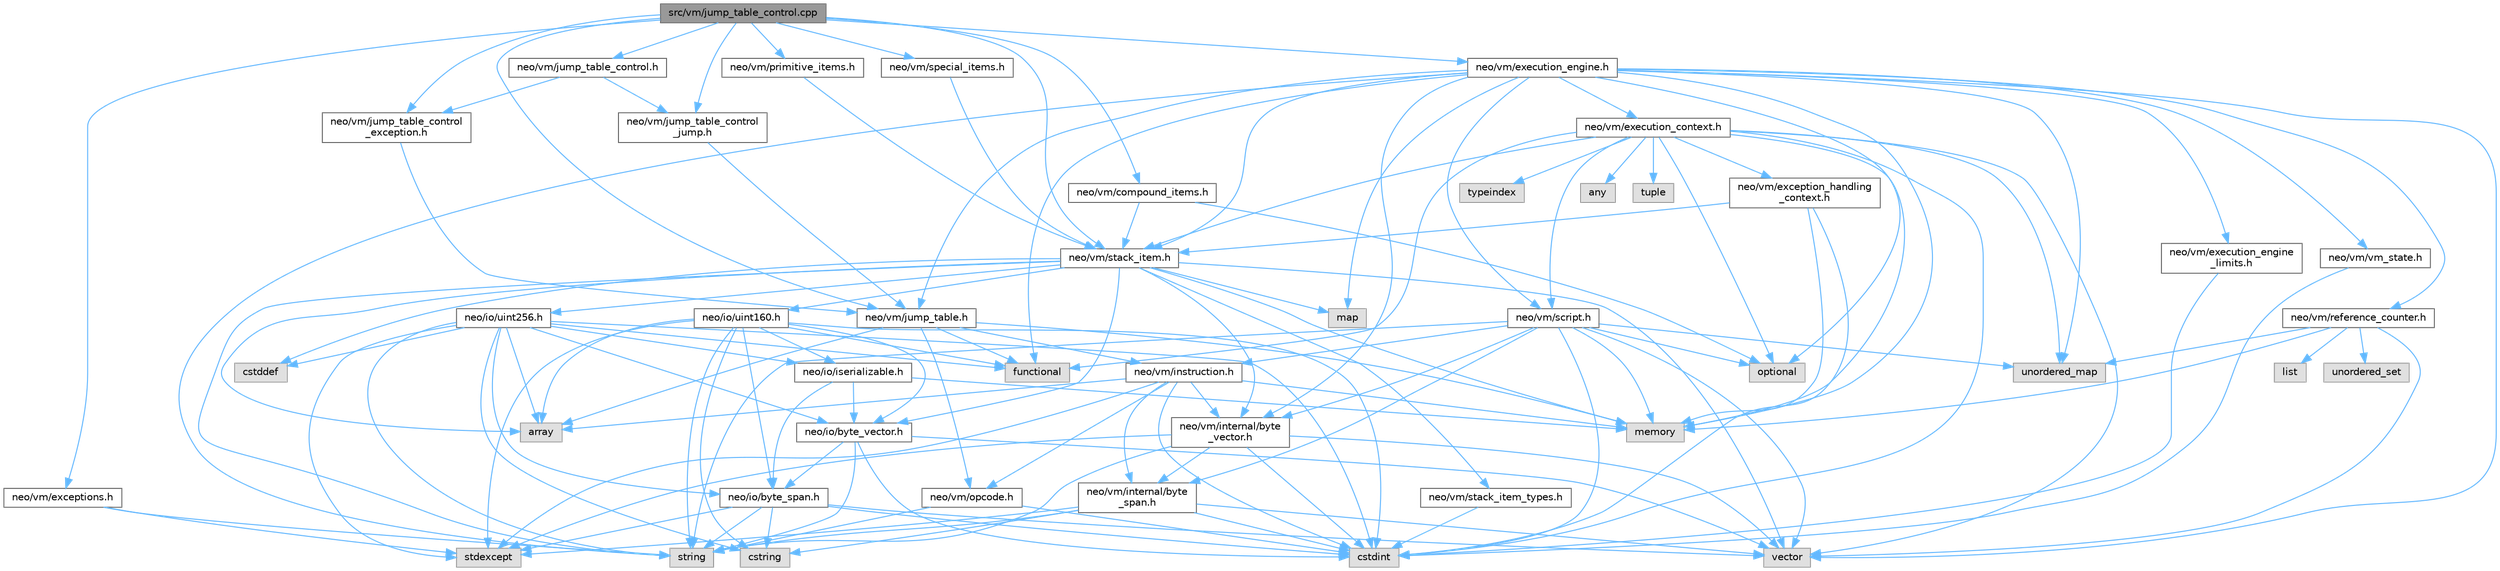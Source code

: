 digraph "src/vm/jump_table_control.cpp"
{
 // LATEX_PDF_SIZE
  bgcolor="transparent";
  edge [fontname=Helvetica,fontsize=10,labelfontname=Helvetica,labelfontsize=10];
  node [fontname=Helvetica,fontsize=10,shape=box,height=0.2,width=0.4];
  Node1 [id="Node000001",label="src/vm/jump_table_control.cpp",height=0.2,width=0.4,color="gray40", fillcolor="grey60", style="filled", fontcolor="black",tooltip=" "];
  Node1 -> Node2 [id="edge134_Node000001_Node000002",color="steelblue1",style="solid",tooltip=" "];
  Node2 [id="Node000002",label="neo/vm/compound_items.h",height=0.2,width=0.4,color="grey40", fillcolor="white", style="filled",URL="$compound__items_8h.html",tooltip=" "];
  Node2 -> Node3 [id="edge135_Node000002_Node000003",color="steelblue1",style="solid",tooltip=" "];
  Node3 [id="Node000003",label="neo/vm/stack_item.h",height=0.2,width=0.4,color="grey40", fillcolor="white", style="filled",URL="$stack__item_8h.html",tooltip=" "];
  Node3 -> Node4 [id="edge136_Node000003_Node000004",color="steelblue1",style="solid",tooltip=" "];
  Node4 [id="Node000004",label="neo/io/byte_vector.h",height=0.2,width=0.4,color="grey40", fillcolor="white", style="filled",URL="$io_2byte__vector_8h.html",tooltip=" "];
  Node4 -> Node5 [id="edge137_Node000004_Node000005",color="steelblue1",style="solid",tooltip=" "];
  Node5 [id="Node000005",label="neo/io/byte_span.h",height=0.2,width=0.4,color="grey40", fillcolor="white", style="filled",URL="$io_2byte__span_8h.html",tooltip=" "];
  Node5 -> Node6 [id="edge138_Node000005_Node000006",color="steelblue1",style="solid",tooltip=" "];
  Node6 [id="Node000006",label="cstdint",height=0.2,width=0.4,color="grey60", fillcolor="#E0E0E0", style="filled",tooltip=" "];
  Node5 -> Node7 [id="edge139_Node000005_Node000007",color="steelblue1",style="solid",tooltip=" "];
  Node7 [id="Node000007",label="cstring",height=0.2,width=0.4,color="grey60", fillcolor="#E0E0E0", style="filled",tooltip=" "];
  Node5 -> Node8 [id="edge140_Node000005_Node000008",color="steelblue1",style="solid",tooltip=" "];
  Node8 [id="Node000008",label="stdexcept",height=0.2,width=0.4,color="grey60", fillcolor="#E0E0E0", style="filled",tooltip=" "];
  Node5 -> Node9 [id="edge141_Node000005_Node000009",color="steelblue1",style="solid",tooltip=" "];
  Node9 [id="Node000009",label="string",height=0.2,width=0.4,color="grey60", fillcolor="#E0E0E0", style="filled",tooltip=" "];
  Node5 -> Node10 [id="edge142_Node000005_Node000010",color="steelblue1",style="solid",tooltip=" "];
  Node10 [id="Node000010",label="vector",height=0.2,width=0.4,color="grey60", fillcolor="#E0E0E0", style="filled",tooltip=" "];
  Node4 -> Node6 [id="edge143_Node000004_Node000006",color="steelblue1",style="solid",tooltip=" "];
  Node4 -> Node9 [id="edge144_Node000004_Node000009",color="steelblue1",style="solid",tooltip=" "];
  Node4 -> Node10 [id="edge145_Node000004_Node000010",color="steelblue1",style="solid",tooltip=" "];
  Node3 -> Node11 [id="edge146_Node000003_Node000011",color="steelblue1",style="solid",tooltip=" "];
  Node11 [id="Node000011",label="neo/io/uint160.h",height=0.2,width=0.4,color="grey40", fillcolor="white", style="filled",URL="$uint160_8h.html",tooltip=" "];
  Node11 -> Node5 [id="edge147_Node000011_Node000005",color="steelblue1",style="solid",tooltip=" "];
  Node11 -> Node4 [id="edge148_Node000011_Node000004",color="steelblue1",style="solid",tooltip=" "];
  Node11 -> Node12 [id="edge149_Node000011_Node000012",color="steelblue1",style="solid",tooltip=" "];
  Node12 [id="Node000012",label="neo/io/iserializable.h",height=0.2,width=0.4,color="grey40", fillcolor="white", style="filled",URL="$iserializable_8h.html",tooltip=" "];
  Node12 -> Node5 [id="edge150_Node000012_Node000005",color="steelblue1",style="solid",tooltip=" "];
  Node12 -> Node4 [id="edge151_Node000012_Node000004",color="steelblue1",style="solid",tooltip=" "];
  Node12 -> Node13 [id="edge152_Node000012_Node000013",color="steelblue1",style="solid",tooltip=" "];
  Node13 [id="Node000013",label="memory",height=0.2,width=0.4,color="grey60", fillcolor="#E0E0E0", style="filled",tooltip=" "];
  Node11 -> Node14 [id="edge153_Node000011_Node000014",color="steelblue1",style="solid",tooltip=" "];
  Node14 [id="Node000014",label="array",height=0.2,width=0.4,color="grey60", fillcolor="#E0E0E0", style="filled",tooltip=" "];
  Node11 -> Node6 [id="edge154_Node000011_Node000006",color="steelblue1",style="solid",tooltip=" "];
  Node11 -> Node7 [id="edge155_Node000011_Node000007",color="steelblue1",style="solid",tooltip=" "];
  Node11 -> Node15 [id="edge156_Node000011_Node000015",color="steelblue1",style="solid",tooltip=" "];
  Node15 [id="Node000015",label="functional",height=0.2,width=0.4,color="grey60", fillcolor="#E0E0E0", style="filled",tooltip=" "];
  Node11 -> Node8 [id="edge157_Node000011_Node000008",color="steelblue1",style="solid",tooltip=" "];
  Node11 -> Node9 [id="edge158_Node000011_Node000009",color="steelblue1",style="solid",tooltip=" "];
  Node3 -> Node16 [id="edge159_Node000003_Node000016",color="steelblue1",style="solid",tooltip=" "];
  Node16 [id="Node000016",label="neo/io/uint256.h",height=0.2,width=0.4,color="grey40", fillcolor="white", style="filled",URL="$uint256_8h.html",tooltip=" "];
  Node16 -> Node5 [id="edge160_Node000016_Node000005",color="steelblue1",style="solid",tooltip=" "];
  Node16 -> Node4 [id="edge161_Node000016_Node000004",color="steelblue1",style="solid",tooltip=" "];
  Node16 -> Node12 [id="edge162_Node000016_Node000012",color="steelblue1",style="solid",tooltip=" "];
  Node16 -> Node14 [id="edge163_Node000016_Node000014",color="steelblue1",style="solid",tooltip=" "];
  Node16 -> Node17 [id="edge164_Node000016_Node000017",color="steelblue1",style="solid",tooltip=" "];
  Node17 [id="Node000017",label="cstddef",height=0.2,width=0.4,color="grey60", fillcolor="#E0E0E0", style="filled",tooltip=" "];
  Node16 -> Node6 [id="edge165_Node000016_Node000006",color="steelblue1",style="solid",tooltip=" "];
  Node16 -> Node7 [id="edge166_Node000016_Node000007",color="steelblue1",style="solid",tooltip=" "];
  Node16 -> Node15 [id="edge167_Node000016_Node000015",color="steelblue1",style="solid",tooltip=" "];
  Node16 -> Node8 [id="edge168_Node000016_Node000008",color="steelblue1",style="solid",tooltip=" "];
  Node16 -> Node9 [id="edge169_Node000016_Node000009",color="steelblue1",style="solid",tooltip=" "];
  Node3 -> Node18 [id="edge170_Node000003_Node000018",color="steelblue1",style="solid",tooltip=" "];
  Node18 [id="Node000018",label="neo/vm/internal/byte\l_vector.h",height=0.2,width=0.4,color="grey40", fillcolor="white", style="filled",URL="$vm_2internal_2byte__vector_8h.html",tooltip=" "];
  Node18 -> Node19 [id="edge171_Node000018_Node000019",color="steelblue1",style="solid",tooltip=" "];
  Node19 [id="Node000019",label="neo/vm/internal/byte\l_span.h",height=0.2,width=0.4,color="grey40", fillcolor="white", style="filled",URL="$vm_2internal_2byte__span_8h.html",tooltip=" "];
  Node19 -> Node6 [id="edge172_Node000019_Node000006",color="steelblue1",style="solid",tooltip=" "];
  Node19 -> Node7 [id="edge173_Node000019_Node000007",color="steelblue1",style="solid",tooltip=" "];
  Node19 -> Node8 [id="edge174_Node000019_Node000008",color="steelblue1",style="solid",tooltip=" "];
  Node19 -> Node9 [id="edge175_Node000019_Node000009",color="steelblue1",style="solid",tooltip=" "];
  Node19 -> Node10 [id="edge176_Node000019_Node000010",color="steelblue1",style="solid",tooltip=" "];
  Node18 -> Node6 [id="edge177_Node000018_Node000006",color="steelblue1",style="solid",tooltip=" "];
  Node18 -> Node8 [id="edge178_Node000018_Node000008",color="steelblue1",style="solid",tooltip=" "];
  Node18 -> Node9 [id="edge179_Node000018_Node000009",color="steelblue1",style="solid",tooltip=" "];
  Node18 -> Node10 [id="edge180_Node000018_Node000010",color="steelblue1",style="solid",tooltip=" "];
  Node3 -> Node20 [id="edge181_Node000003_Node000020",color="steelblue1",style="solid",tooltip=" "];
  Node20 [id="Node000020",label="neo/vm/stack_item_types.h",height=0.2,width=0.4,color="grey40", fillcolor="white", style="filled",URL="$stack__item__types_8h.html",tooltip=" "];
  Node20 -> Node6 [id="edge182_Node000020_Node000006",color="steelblue1",style="solid",tooltip=" "];
  Node3 -> Node14 [id="edge183_Node000003_Node000014",color="steelblue1",style="solid",tooltip=" "];
  Node3 -> Node17 [id="edge184_Node000003_Node000017",color="steelblue1",style="solid",tooltip=" "];
  Node3 -> Node21 [id="edge185_Node000003_Node000021",color="steelblue1",style="solid",tooltip=" "];
  Node21 [id="Node000021",label="map",height=0.2,width=0.4,color="grey60", fillcolor="#E0E0E0", style="filled",tooltip=" "];
  Node3 -> Node13 [id="edge186_Node000003_Node000013",color="steelblue1",style="solid",tooltip=" "];
  Node3 -> Node9 [id="edge187_Node000003_Node000009",color="steelblue1",style="solid",tooltip=" "];
  Node3 -> Node10 [id="edge188_Node000003_Node000010",color="steelblue1",style="solid",tooltip=" "];
  Node2 -> Node22 [id="edge189_Node000002_Node000022",color="steelblue1",style="solid",tooltip=" "];
  Node22 [id="Node000022",label="optional",height=0.2,width=0.4,color="grey60", fillcolor="#E0E0E0", style="filled",tooltip=" "];
  Node1 -> Node23 [id="edge190_Node000001_Node000023",color="steelblue1",style="solid",tooltip=" "];
  Node23 [id="Node000023",label="neo/vm/exceptions.h",height=0.2,width=0.4,color="grey40", fillcolor="white", style="filled",URL="$vm_2exceptions_8h.html",tooltip=" "];
  Node23 -> Node8 [id="edge191_Node000023_Node000008",color="steelblue1",style="solid",tooltip=" "];
  Node23 -> Node9 [id="edge192_Node000023_Node000009",color="steelblue1",style="solid",tooltip=" "];
  Node1 -> Node24 [id="edge193_Node000001_Node000024",color="steelblue1",style="solid",tooltip=" "];
  Node24 [id="Node000024",label="neo/vm/execution_engine.h",height=0.2,width=0.4,color="grey40", fillcolor="white", style="filled",URL="$execution__engine_8h.html",tooltip=" "];
  Node24 -> Node25 [id="edge194_Node000024_Node000025",color="steelblue1",style="solid",tooltip=" "];
  Node25 [id="Node000025",label="neo/vm/execution_context.h",height=0.2,width=0.4,color="grey40", fillcolor="white", style="filled",URL="$execution__context_8h.html",tooltip=" "];
  Node25 -> Node26 [id="edge195_Node000025_Node000026",color="steelblue1",style="solid",tooltip=" "];
  Node26 [id="Node000026",label="neo/vm/exception_handling\l_context.h",height=0.2,width=0.4,color="grey40", fillcolor="white", style="filled",URL="$exception__handling__context_8h.html",tooltip=" "];
  Node26 -> Node3 [id="edge196_Node000026_Node000003",color="steelblue1",style="solid",tooltip=" "];
  Node26 -> Node6 [id="edge197_Node000026_Node000006",color="steelblue1",style="solid",tooltip=" "];
  Node26 -> Node13 [id="edge198_Node000026_Node000013",color="steelblue1",style="solid",tooltip=" "];
  Node25 -> Node27 [id="edge199_Node000025_Node000027",color="steelblue1",style="solid",tooltip=" "];
  Node27 [id="Node000027",label="neo/vm/script.h",height=0.2,width=0.4,color="grey40", fillcolor="white", style="filled",URL="$script_8h.html",tooltip=" "];
  Node27 -> Node28 [id="edge200_Node000027_Node000028",color="steelblue1",style="solid",tooltip=" "];
  Node28 [id="Node000028",label="neo/vm/instruction.h",height=0.2,width=0.4,color="grey40", fillcolor="white", style="filled",URL="$instruction_8h.html",tooltip=" "];
  Node28 -> Node19 [id="edge201_Node000028_Node000019",color="steelblue1",style="solid",tooltip=" "];
  Node28 -> Node18 [id="edge202_Node000028_Node000018",color="steelblue1",style="solid",tooltip=" "];
  Node28 -> Node29 [id="edge203_Node000028_Node000029",color="steelblue1",style="solid",tooltip=" "];
  Node29 [id="Node000029",label="neo/vm/opcode.h",height=0.2,width=0.4,color="grey40", fillcolor="white", style="filled",URL="$opcode_8h.html",tooltip=" "];
  Node29 -> Node6 [id="edge204_Node000029_Node000006",color="steelblue1",style="solid",tooltip=" "];
  Node29 -> Node9 [id="edge205_Node000029_Node000009",color="steelblue1",style="solid",tooltip=" "];
  Node28 -> Node14 [id="edge206_Node000028_Node000014",color="steelblue1",style="solid",tooltip=" "];
  Node28 -> Node6 [id="edge207_Node000028_Node000006",color="steelblue1",style="solid",tooltip=" "];
  Node28 -> Node13 [id="edge208_Node000028_Node000013",color="steelblue1",style="solid",tooltip=" "];
  Node28 -> Node8 [id="edge209_Node000028_Node000008",color="steelblue1",style="solid",tooltip=" "];
  Node27 -> Node19 [id="edge210_Node000027_Node000019",color="steelblue1",style="solid",tooltip=" "];
  Node27 -> Node18 [id="edge211_Node000027_Node000018",color="steelblue1",style="solid",tooltip=" "];
  Node27 -> Node6 [id="edge212_Node000027_Node000006",color="steelblue1",style="solid",tooltip=" "];
  Node27 -> Node13 [id="edge213_Node000027_Node000013",color="steelblue1",style="solid",tooltip=" "];
  Node27 -> Node22 [id="edge214_Node000027_Node000022",color="steelblue1",style="solid",tooltip=" "];
  Node27 -> Node9 [id="edge215_Node000027_Node000009",color="steelblue1",style="solid",tooltip=" "];
  Node27 -> Node30 [id="edge216_Node000027_Node000030",color="steelblue1",style="solid",tooltip=" "];
  Node30 [id="Node000030",label="unordered_map",height=0.2,width=0.4,color="grey60", fillcolor="#E0E0E0", style="filled",tooltip=" "];
  Node27 -> Node10 [id="edge217_Node000027_Node000010",color="steelblue1",style="solid",tooltip=" "];
  Node25 -> Node3 [id="edge218_Node000025_Node000003",color="steelblue1",style="solid",tooltip=" "];
  Node25 -> Node31 [id="edge219_Node000025_Node000031",color="steelblue1",style="solid",tooltip=" "];
  Node31 [id="Node000031",label="any",height=0.2,width=0.4,color="grey60", fillcolor="#E0E0E0", style="filled",tooltip=" "];
  Node25 -> Node6 [id="edge220_Node000025_Node000006",color="steelblue1",style="solid",tooltip=" "];
  Node25 -> Node15 [id="edge221_Node000025_Node000015",color="steelblue1",style="solid",tooltip=" "];
  Node25 -> Node13 [id="edge222_Node000025_Node000013",color="steelblue1",style="solid",tooltip=" "];
  Node25 -> Node22 [id="edge223_Node000025_Node000022",color="steelblue1",style="solid",tooltip=" "];
  Node25 -> Node32 [id="edge224_Node000025_Node000032",color="steelblue1",style="solid",tooltip=" "];
  Node32 [id="Node000032",label="tuple",height=0.2,width=0.4,color="grey60", fillcolor="#E0E0E0", style="filled",tooltip=" "];
  Node25 -> Node33 [id="edge225_Node000025_Node000033",color="steelblue1",style="solid",tooltip=" "];
  Node33 [id="Node000033",label="typeindex",height=0.2,width=0.4,color="grey60", fillcolor="#E0E0E0", style="filled",tooltip=" "];
  Node25 -> Node30 [id="edge226_Node000025_Node000030",color="steelblue1",style="solid",tooltip=" "];
  Node25 -> Node10 [id="edge227_Node000025_Node000010",color="steelblue1",style="solid",tooltip=" "];
  Node24 -> Node34 [id="edge228_Node000024_Node000034",color="steelblue1",style="solid",tooltip=" "];
  Node34 [id="Node000034",label="neo/vm/execution_engine\l_limits.h",height=0.2,width=0.4,color="grey40", fillcolor="white", style="filled",URL="$execution__engine__limits_8h.html",tooltip=" "];
  Node34 -> Node6 [id="edge229_Node000034_Node000006",color="steelblue1",style="solid",tooltip=" "];
  Node24 -> Node18 [id="edge230_Node000024_Node000018",color="steelblue1",style="solid",tooltip=" "];
  Node24 -> Node35 [id="edge231_Node000024_Node000035",color="steelblue1",style="solid",tooltip=" "];
  Node35 [id="Node000035",label="neo/vm/jump_table.h",height=0.2,width=0.4,color="grey40", fillcolor="white", style="filled",URL="$jump__table_8h.html",tooltip=" "];
  Node35 -> Node28 [id="edge232_Node000035_Node000028",color="steelblue1",style="solid",tooltip=" "];
  Node35 -> Node29 [id="edge233_Node000035_Node000029",color="steelblue1",style="solid",tooltip=" "];
  Node35 -> Node14 [id="edge234_Node000035_Node000014",color="steelblue1",style="solid",tooltip=" "];
  Node35 -> Node15 [id="edge235_Node000035_Node000015",color="steelblue1",style="solid",tooltip=" "];
  Node35 -> Node13 [id="edge236_Node000035_Node000013",color="steelblue1",style="solid",tooltip=" "];
  Node24 -> Node36 [id="edge237_Node000024_Node000036",color="steelblue1",style="solid",tooltip=" "];
  Node36 [id="Node000036",label="neo/vm/reference_counter.h",height=0.2,width=0.4,color="grey40", fillcolor="white", style="filled",URL="$reference__counter_8h.html",tooltip=" "];
  Node36 -> Node37 [id="edge238_Node000036_Node000037",color="steelblue1",style="solid",tooltip=" "];
  Node37 [id="Node000037",label="list",height=0.2,width=0.4,color="grey60", fillcolor="#E0E0E0", style="filled",tooltip=" "];
  Node36 -> Node13 [id="edge239_Node000036_Node000013",color="steelblue1",style="solid",tooltip=" "];
  Node36 -> Node30 [id="edge240_Node000036_Node000030",color="steelblue1",style="solid",tooltip=" "];
  Node36 -> Node38 [id="edge241_Node000036_Node000038",color="steelblue1",style="solid",tooltip=" "];
  Node38 [id="Node000038",label="unordered_set",height=0.2,width=0.4,color="grey60", fillcolor="#E0E0E0", style="filled",tooltip=" "];
  Node36 -> Node10 [id="edge242_Node000036_Node000010",color="steelblue1",style="solid",tooltip=" "];
  Node24 -> Node27 [id="edge243_Node000024_Node000027",color="steelblue1",style="solid",tooltip=" "];
  Node24 -> Node3 [id="edge244_Node000024_Node000003",color="steelblue1",style="solid",tooltip=" "];
  Node24 -> Node39 [id="edge245_Node000024_Node000039",color="steelblue1",style="solid",tooltip=" "];
  Node39 [id="Node000039",label="neo/vm/vm_state.h",height=0.2,width=0.4,color="grey40", fillcolor="white", style="filled",URL="$vm__state_8h.html",tooltip=" "];
  Node39 -> Node6 [id="edge246_Node000039_Node000006",color="steelblue1",style="solid",tooltip=" "];
  Node24 -> Node15 [id="edge247_Node000024_Node000015",color="steelblue1",style="solid",tooltip=" "];
  Node24 -> Node21 [id="edge248_Node000024_Node000021",color="steelblue1",style="solid",tooltip=" "];
  Node24 -> Node13 [id="edge249_Node000024_Node000013",color="steelblue1",style="solid",tooltip=" "];
  Node24 -> Node22 [id="edge250_Node000024_Node000022",color="steelblue1",style="solid",tooltip=" "];
  Node24 -> Node9 [id="edge251_Node000024_Node000009",color="steelblue1",style="solid",tooltip=" "];
  Node24 -> Node30 [id="edge252_Node000024_Node000030",color="steelblue1",style="solid",tooltip=" "];
  Node24 -> Node10 [id="edge253_Node000024_Node000010",color="steelblue1",style="solid",tooltip=" "];
  Node1 -> Node35 [id="edge254_Node000001_Node000035",color="steelblue1",style="solid",tooltip=" "];
  Node1 -> Node40 [id="edge255_Node000001_Node000040",color="steelblue1",style="solid",tooltip=" "];
  Node40 [id="Node000040",label="neo/vm/jump_table_control.h",height=0.2,width=0.4,color="grey40", fillcolor="white", style="filled",URL="$jump__table__control_8h.html",tooltip=" "];
  Node40 -> Node41 [id="edge256_Node000040_Node000041",color="steelblue1",style="solid",tooltip=" "];
  Node41 [id="Node000041",label="neo/vm/jump_table_control\l_exception.h",height=0.2,width=0.4,color="grey40", fillcolor="white", style="filled",URL="$jump__table__control__exception_8h.html",tooltip=" "];
  Node41 -> Node35 [id="edge257_Node000041_Node000035",color="steelblue1",style="solid",tooltip=" "];
  Node40 -> Node42 [id="edge258_Node000040_Node000042",color="steelblue1",style="solid",tooltip=" "];
  Node42 [id="Node000042",label="neo/vm/jump_table_control\l_jump.h",height=0.2,width=0.4,color="grey40", fillcolor="white", style="filled",URL="$jump__table__control__jump_8h.html",tooltip=" "];
  Node42 -> Node35 [id="edge259_Node000042_Node000035",color="steelblue1",style="solid",tooltip=" "];
  Node1 -> Node41 [id="edge260_Node000001_Node000041",color="steelblue1",style="solid",tooltip=" "];
  Node1 -> Node42 [id="edge261_Node000001_Node000042",color="steelblue1",style="solid",tooltip=" "];
  Node1 -> Node43 [id="edge262_Node000001_Node000043",color="steelblue1",style="solid",tooltip=" "];
  Node43 [id="Node000043",label="neo/vm/primitive_items.h",height=0.2,width=0.4,color="grey40", fillcolor="white", style="filled",URL="$primitive__items_8h.html",tooltip=" "];
  Node43 -> Node3 [id="edge263_Node000043_Node000003",color="steelblue1",style="solid",tooltip=" "];
  Node1 -> Node44 [id="edge264_Node000001_Node000044",color="steelblue1",style="solid",tooltip=" "];
  Node44 [id="Node000044",label="neo/vm/special_items.h",height=0.2,width=0.4,color="grey40", fillcolor="white", style="filled",URL="$special__items_8h.html",tooltip=" "];
  Node44 -> Node3 [id="edge265_Node000044_Node000003",color="steelblue1",style="solid",tooltip=" "];
  Node1 -> Node3 [id="edge266_Node000001_Node000003",color="steelblue1",style="solid",tooltip=" "];
}
